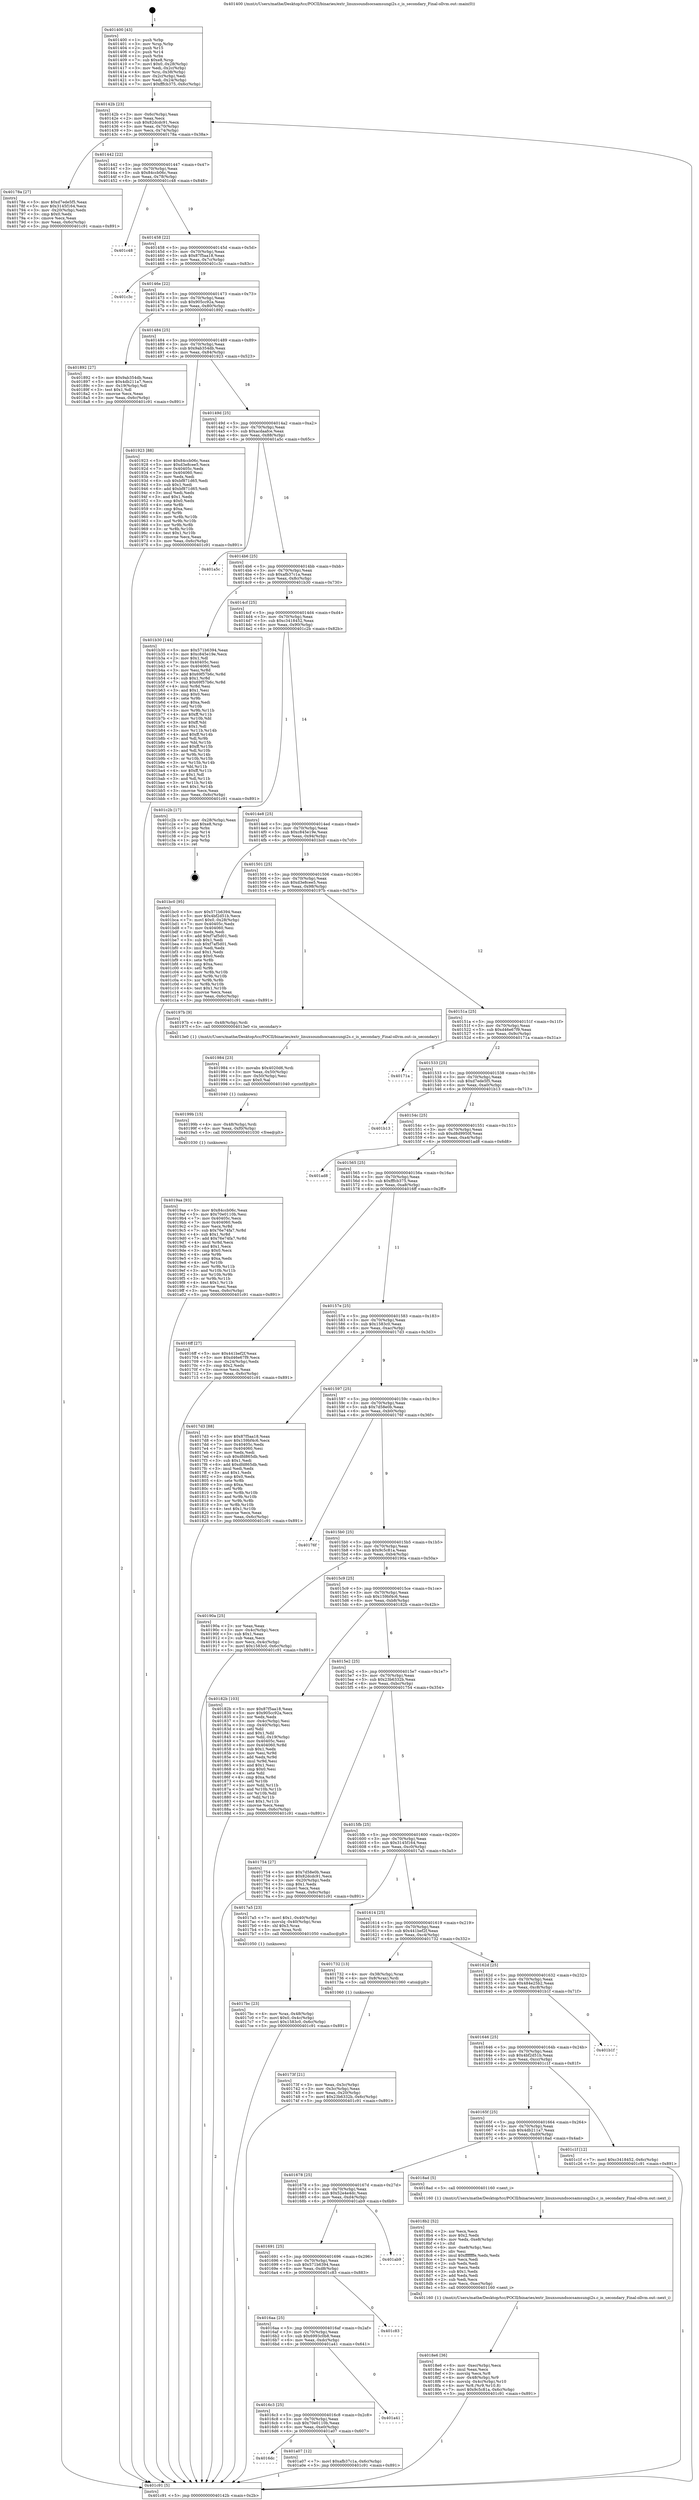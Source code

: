 digraph "0x401400" {
  label = "0x401400 (/mnt/c/Users/mathe/Desktop/tcc/POCII/binaries/extr_linuxsoundsocsamsungi2s.c_is_secondary_Final-ollvm.out::main(0))"
  labelloc = "t"
  node[shape=record]

  Entry [label="",width=0.3,height=0.3,shape=circle,fillcolor=black,style=filled]
  "0x40142b" [label="{
     0x40142b [23]\l
     | [instrs]\l
     &nbsp;&nbsp;0x40142b \<+3\>: mov -0x6c(%rbp),%eax\l
     &nbsp;&nbsp;0x40142e \<+2\>: mov %eax,%ecx\l
     &nbsp;&nbsp;0x401430 \<+6\>: sub $0x82dcdc91,%ecx\l
     &nbsp;&nbsp;0x401436 \<+3\>: mov %eax,-0x70(%rbp)\l
     &nbsp;&nbsp;0x401439 \<+3\>: mov %ecx,-0x74(%rbp)\l
     &nbsp;&nbsp;0x40143c \<+6\>: je 000000000040178a \<main+0x38a\>\l
  }"]
  "0x40178a" [label="{
     0x40178a [27]\l
     | [instrs]\l
     &nbsp;&nbsp;0x40178a \<+5\>: mov $0xd7ede5f5,%eax\l
     &nbsp;&nbsp;0x40178f \<+5\>: mov $0x3145f164,%ecx\l
     &nbsp;&nbsp;0x401794 \<+3\>: mov -0x20(%rbp),%edx\l
     &nbsp;&nbsp;0x401797 \<+3\>: cmp $0x0,%edx\l
     &nbsp;&nbsp;0x40179a \<+3\>: cmove %ecx,%eax\l
     &nbsp;&nbsp;0x40179d \<+3\>: mov %eax,-0x6c(%rbp)\l
     &nbsp;&nbsp;0x4017a0 \<+5\>: jmp 0000000000401c91 \<main+0x891\>\l
  }"]
  "0x401442" [label="{
     0x401442 [22]\l
     | [instrs]\l
     &nbsp;&nbsp;0x401442 \<+5\>: jmp 0000000000401447 \<main+0x47\>\l
     &nbsp;&nbsp;0x401447 \<+3\>: mov -0x70(%rbp),%eax\l
     &nbsp;&nbsp;0x40144a \<+5\>: sub $0x84ccb06c,%eax\l
     &nbsp;&nbsp;0x40144f \<+3\>: mov %eax,-0x78(%rbp)\l
     &nbsp;&nbsp;0x401452 \<+6\>: je 0000000000401c48 \<main+0x848\>\l
  }"]
  Exit [label="",width=0.3,height=0.3,shape=circle,fillcolor=black,style=filled,peripheries=2]
  "0x401c48" [label="{
     0x401c48\l
  }", style=dashed]
  "0x401458" [label="{
     0x401458 [22]\l
     | [instrs]\l
     &nbsp;&nbsp;0x401458 \<+5\>: jmp 000000000040145d \<main+0x5d\>\l
     &nbsp;&nbsp;0x40145d \<+3\>: mov -0x70(%rbp),%eax\l
     &nbsp;&nbsp;0x401460 \<+5\>: sub $0x87f5aa18,%eax\l
     &nbsp;&nbsp;0x401465 \<+3\>: mov %eax,-0x7c(%rbp)\l
     &nbsp;&nbsp;0x401468 \<+6\>: je 0000000000401c3c \<main+0x83c\>\l
  }"]
  "0x4016dc" [label="{
     0x4016dc\l
  }", style=dashed]
  "0x401c3c" [label="{
     0x401c3c\l
  }", style=dashed]
  "0x40146e" [label="{
     0x40146e [22]\l
     | [instrs]\l
     &nbsp;&nbsp;0x40146e \<+5\>: jmp 0000000000401473 \<main+0x73\>\l
     &nbsp;&nbsp;0x401473 \<+3\>: mov -0x70(%rbp),%eax\l
     &nbsp;&nbsp;0x401476 \<+5\>: sub $0x905cc92a,%eax\l
     &nbsp;&nbsp;0x40147b \<+3\>: mov %eax,-0x80(%rbp)\l
     &nbsp;&nbsp;0x40147e \<+6\>: je 0000000000401892 \<main+0x492\>\l
  }"]
  "0x401a07" [label="{
     0x401a07 [12]\l
     | [instrs]\l
     &nbsp;&nbsp;0x401a07 \<+7\>: movl $0xafb37c1a,-0x6c(%rbp)\l
     &nbsp;&nbsp;0x401a0e \<+5\>: jmp 0000000000401c91 \<main+0x891\>\l
  }"]
  "0x401892" [label="{
     0x401892 [27]\l
     | [instrs]\l
     &nbsp;&nbsp;0x401892 \<+5\>: mov $0x9ab354db,%eax\l
     &nbsp;&nbsp;0x401897 \<+5\>: mov $0x4db211a7,%ecx\l
     &nbsp;&nbsp;0x40189c \<+3\>: mov -0x19(%rbp),%dl\l
     &nbsp;&nbsp;0x40189f \<+3\>: test $0x1,%dl\l
     &nbsp;&nbsp;0x4018a2 \<+3\>: cmovne %ecx,%eax\l
     &nbsp;&nbsp;0x4018a5 \<+3\>: mov %eax,-0x6c(%rbp)\l
     &nbsp;&nbsp;0x4018a8 \<+5\>: jmp 0000000000401c91 \<main+0x891\>\l
  }"]
  "0x401484" [label="{
     0x401484 [25]\l
     | [instrs]\l
     &nbsp;&nbsp;0x401484 \<+5\>: jmp 0000000000401489 \<main+0x89\>\l
     &nbsp;&nbsp;0x401489 \<+3\>: mov -0x70(%rbp),%eax\l
     &nbsp;&nbsp;0x40148c \<+5\>: sub $0x9ab354db,%eax\l
     &nbsp;&nbsp;0x401491 \<+6\>: mov %eax,-0x84(%rbp)\l
     &nbsp;&nbsp;0x401497 \<+6\>: je 0000000000401923 \<main+0x523\>\l
  }"]
  "0x4016c3" [label="{
     0x4016c3 [25]\l
     | [instrs]\l
     &nbsp;&nbsp;0x4016c3 \<+5\>: jmp 00000000004016c8 \<main+0x2c8\>\l
     &nbsp;&nbsp;0x4016c8 \<+3\>: mov -0x70(%rbp),%eax\l
     &nbsp;&nbsp;0x4016cb \<+5\>: sub $0x70e0110b,%eax\l
     &nbsp;&nbsp;0x4016d0 \<+6\>: mov %eax,-0xe0(%rbp)\l
     &nbsp;&nbsp;0x4016d6 \<+6\>: je 0000000000401a07 \<main+0x607\>\l
  }"]
  "0x401923" [label="{
     0x401923 [88]\l
     | [instrs]\l
     &nbsp;&nbsp;0x401923 \<+5\>: mov $0x84ccb06c,%eax\l
     &nbsp;&nbsp;0x401928 \<+5\>: mov $0xd3e8cee5,%ecx\l
     &nbsp;&nbsp;0x40192d \<+7\>: mov 0x40405c,%edx\l
     &nbsp;&nbsp;0x401934 \<+7\>: mov 0x404060,%esi\l
     &nbsp;&nbsp;0x40193b \<+2\>: mov %edx,%edi\l
     &nbsp;&nbsp;0x40193d \<+6\>: sub $0xbf871d65,%edi\l
     &nbsp;&nbsp;0x401943 \<+3\>: sub $0x1,%edi\l
     &nbsp;&nbsp;0x401946 \<+6\>: add $0xbf871d65,%edi\l
     &nbsp;&nbsp;0x40194c \<+3\>: imul %edi,%edx\l
     &nbsp;&nbsp;0x40194f \<+3\>: and $0x1,%edx\l
     &nbsp;&nbsp;0x401952 \<+3\>: cmp $0x0,%edx\l
     &nbsp;&nbsp;0x401955 \<+4\>: sete %r8b\l
     &nbsp;&nbsp;0x401959 \<+3\>: cmp $0xa,%esi\l
     &nbsp;&nbsp;0x40195c \<+4\>: setl %r9b\l
     &nbsp;&nbsp;0x401960 \<+3\>: mov %r8b,%r10b\l
     &nbsp;&nbsp;0x401963 \<+3\>: and %r9b,%r10b\l
     &nbsp;&nbsp;0x401966 \<+3\>: xor %r9b,%r8b\l
     &nbsp;&nbsp;0x401969 \<+3\>: or %r8b,%r10b\l
     &nbsp;&nbsp;0x40196c \<+4\>: test $0x1,%r10b\l
     &nbsp;&nbsp;0x401970 \<+3\>: cmovne %ecx,%eax\l
     &nbsp;&nbsp;0x401973 \<+3\>: mov %eax,-0x6c(%rbp)\l
     &nbsp;&nbsp;0x401976 \<+5\>: jmp 0000000000401c91 \<main+0x891\>\l
  }"]
  "0x40149d" [label="{
     0x40149d [25]\l
     | [instrs]\l
     &nbsp;&nbsp;0x40149d \<+5\>: jmp 00000000004014a2 \<main+0xa2\>\l
     &nbsp;&nbsp;0x4014a2 \<+3\>: mov -0x70(%rbp),%eax\l
     &nbsp;&nbsp;0x4014a5 \<+5\>: sub $0xacdaafce,%eax\l
     &nbsp;&nbsp;0x4014aa \<+6\>: mov %eax,-0x88(%rbp)\l
     &nbsp;&nbsp;0x4014b0 \<+6\>: je 0000000000401a5c \<main+0x65c\>\l
  }"]
  "0x401a41" [label="{
     0x401a41\l
  }", style=dashed]
  "0x401a5c" [label="{
     0x401a5c\l
  }", style=dashed]
  "0x4014b6" [label="{
     0x4014b6 [25]\l
     | [instrs]\l
     &nbsp;&nbsp;0x4014b6 \<+5\>: jmp 00000000004014bb \<main+0xbb\>\l
     &nbsp;&nbsp;0x4014bb \<+3\>: mov -0x70(%rbp),%eax\l
     &nbsp;&nbsp;0x4014be \<+5\>: sub $0xafb37c1a,%eax\l
     &nbsp;&nbsp;0x4014c3 \<+6\>: mov %eax,-0x8c(%rbp)\l
     &nbsp;&nbsp;0x4014c9 \<+6\>: je 0000000000401b30 \<main+0x730\>\l
  }"]
  "0x4016aa" [label="{
     0x4016aa [25]\l
     | [instrs]\l
     &nbsp;&nbsp;0x4016aa \<+5\>: jmp 00000000004016af \<main+0x2af\>\l
     &nbsp;&nbsp;0x4016af \<+3\>: mov -0x70(%rbp),%eax\l
     &nbsp;&nbsp;0x4016b2 \<+5\>: sub $0x6993c0b8,%eax\l
     &nbsp;&nbsp;0x4016b7 \<+6\>: mov %eax,-0xdc(%rbp)\l
     &nbsp;&nbsp;0x4016bd \<+6\>: je 0000000000401a41 \<main+0x641\>\l
  }"]
  "0x401b30" [label="{
     0x401b30 [144]\l
     | [instrs]\l
     &nbsp;&nbsp;0x401b30 \<+5\>: mov $0x571b6394,%eax\l
     &nbsp;&nbsp;0x401b35 \<+5\>: mov $0xc845e19e,%ecx\l
     &nbsp;&nbsp;0x401b3a \<+2\>: mov $0x1,%dl\l
     &nbsp;&nbsp;0x401b3c \<+7\>: mov 0x40405c,%esi\l
     &nbsp;&nbsp;0x401b43 \<+7\>: mov 0x404060,%edi\l
     &nbsp;&nbsp;0x401b4a \<+3\>: mov %esi,%r8d\l
     &nbsp;&nbsp;0x401b4d \<+7\>: add $0x69f57b6c,%r8d\l
     &nbsp;&nbsp;0x401b54 \<+4\>: sub $0x1,%r8d\l
     &nbsp;&nbsp;0x401b58 \<+7\>: sub $0x69f57b6c,%r8d\l
     &nbsp;&nbsp;0x401b5f \<+4\>: imul %r8d,%esi\l
     &nbsp;&nbsp;0x401b63 \<+3\>: and $0x1,%esi\l
     &nbsp;&nbsp;0x401b66 \<+3\>: cmp $0x0,%esi\l
     &nbsp;&nbsp;0x401b69 \<+4\>: sete %r9b\l
     &nbsp;&nbsp;0x401b6d \<+3\>: cmp $0xa,%edi\l
     &nbsp;&nbsp;0x401b70 \<+4\>: setl %r10b\l
     &nbsp;&nbsp;0x401b74 \<+3\>: mov %r9b,%r11b\l
     &nbsp;&nbsp;0x401b77 \<+4\>: xor $0xff,%r11b\l
     &nbsp;&nbsp;0x401b7b \<+3\>: mov %r10b,%bl\l
     &nbsp;&nbsp;0x401b7e \<+3\>: xor $0xff,%bl\l
     &nbsp;&nbsp;0x401b81 \<+3\>: xor $0x1,%dl\l
     &nbsp;&nbsp;0x401b84 \<+3\>: mov %r11b,%r14b\l
     &nbsp;&nbsp;0x401b87 \<+4\>: and $0xff,%r14b\l
     &nbsp;&nbsp;0x401b8b \<+3\>: and %dl,%r9b\l
     &nbsp;&nbsp;0x401b8e \<+3\>: mov %bl,%r15b\l
     &nbsp;&nbsp;0x401b91 \<+4\>: and $0xff,%r15b\l
     &nbsp;&nbsp;0x401b95 \<+3\>: and %dl,%r10b\l
     &nbsp;&nbsp;0x401b98 \<+3\>: or %r9b,%r14b\l
     &nbsp;&nbsp;0x401b9b \<+3\>: or %r10b,%r15b\l
     &nbsp;&nbsp;0x401b9e \<+3\>: xor %r15b,%r14b\l
     &nbsp;&nbsp;0x401ba1 \<+3\>: or %bl,%r11b\l
     &nbsp;&nbsp;0x401ba4 \<+4\>: xor $0xff,%r11b\l
     &nbsp;&nbsp;0x401ba8 \<+3\>: or $0x1,%dl\l
     &nbsp;&nbsp;0x401bab \<+3\>: and %dl,%r11b\l
     &nbsp;&nbsp;0x401bae \<+3\>: or %r11b,%r14b\l
     &nbsp;&nbsp;0x401bb1 \<+4\>: test $0x1,%r14b\l
     &nbsp;&nbsp;0x401bb5 \<+3\>: cmovne %ecx,%eax\l
     &nbsp;&nbsp;0x401bb8 \<+3\>: mov %eax,-0x6c(%rbp)\l
     &nbsp;&nbsp;0x401bbb \<+5\>: jmp 0000000000401c91 \<main+0x891\>\l
  }"]
  "0x4014cf" [label="{
     0x4014cf [25]\l
     | [instrs]\l
     &nbsp;&nbsp;0x4014cf \<+5\>: jmp 00000000004014d4 \<main+0xd4\>\l
     &nbsp;&nbsp;0x4014d4 \<+3\>: mov -0x70(%rbp),%eax\l
     &nbsp;&nbsp;0x4014d7 \<+5\>: sub $0xc3418452,%eax\l
     &nbsp;&nbsp;0x4014dc \<+6\>: mov %eax,-0x90(%rbp)\l
     &nbsp;&nbsp;0x4014e2 \<+6\>: je 0000000000401c2b \<main+0x82b\>\l
  }"]
  "0x401c83" [label="{
     0x401c83\l
  }", style=dashed]
  "0x401c2b" [label="{
     0x401c2b [17]\l
     | [instrs]\l
     &nbsp;&nbsp;0x401c2b \<+3\>: mov -0x28(%rbp),%eax\l
     &nbsp;&nbsp;0x401c2e \<+7\>: add $0xe8,%rsp\l
     &nbsp;&nbsp;0x401c35 \<+1\>: pop %rbx\l
     &nbsp;&nbsp;0x401c36 \<+2\>: pop %r14\l
     &nbsp;&nbsp;0x401c38 \<+2\>: pop %r15\l
     &nbsp;&nbsp;0x401c3a \<+1\>: pop %rbp\l
     &nbsp;&nbsp;0x401c3b \<+1\>: ret\l
  }"]
  "0x4014e8" [label="{
     0x4014e8 [25]\l
     | [instrs]\l
     &nbsp;&nbsp;0x4014e8 \<+5\>: jmp 00000000004014ed \<main+0xed\>\l
     &nbsp;&nbsp;0x4014ed \<+3\>: mov -0x70(%rbp),%eax\l
     &nbsp;&nbsp;0x4014f0 \<+5\>: sub $0xc845e19e,%eax\l
     &nbsp;&nbsp;0x4014f5 \<+6\>: mov %eax,-0x94(%rbp)\l
     &nbsp;&nbsp;0x4014fb \<+6\>: je 0000000000401bc0 \<main+0x7c0\>\l
  }"]
  "0x401691" [label="{
     0x401691 [25]\l
     | [instrs]\l
     &nbsp;&nbsp;0x401691 \<+5\>: jmp 0000000000401696 \<main+0x296\>\l
     &nbsp;&nbsp;0x401696 \<+3\>: mov -0x70(%rbp),%eax\l
     &nbsp;&nbsp;0x401699 \<+5\>: sub $0x571b6394,%eax\l
     &nbsp;&nbsp;0x40169e \<+6\>: mov %eax,-0xd8(%rbp)\l
     &nbsp;&nbsp;0x4016a4 \<+6\>: je 0000000000401c83 \<main+0x883\>\l
  }"]
  "0x401bc0" [label="{
     0x401bc0 [95]\l
     | [instrs]\l
     &nbsp;&nbsp;0x401bc0 \<+5\>: mov $0x571b6394,%eax\l
     &nbsp;&nbsp;0x401bc5 \<+5\>: mov $0x4bf2d51b,%ecx\l
     &nbsp;&nbsp;0x401bca \<+7\>: movl $0x0,-0x28(%rbp)\l
     &nbsp;&nbsp;0x401bd1 \<+7\>: mov 0x40405c,%edx\l
     &nbsp;&nbsp;0x401bd8 \<+7\>: mov 0x404060,%esi\l
     &nbsp;&nbsp;0x401bdf \<+2\>: mov %edx,%edi\l
     &nbsp;&nbsp;0x401be1 \<+6\>: add $0xf7af5d01,%edi\l
     &nbsp;&nbsp;0x401be7 \<+3\>: sub $0x1,%edi\l
     &nbsp;&nbsp;0x401bea \<+6\>: sub $0xf7af5d01,%edi\l
     &nbsp;&nbsp;0x401bf0 \<+3\>: imul %edi,%edx\l
     &nbsp;&nbsp;0x401bf3 \<+3\>: and $0x1,%edx\l
     &nbsp;&nbsp;0x401bf6 \<+3\>: cmp $0x0,%edx\l
     &nbsp;&nbsp;0x401bf9 \<+4\>: sete %r8b\l
     &nbsp;&nbsp;0x401bfd \<+3\>: cmp $0xa,%esi\l
     &nbsp;&nbsp;0x401c00 \<+4\>: setl %r9b\l
     &nbsp;&nbsp;0x401c04 \<+3\>: mov %r8b,%r10b\l
     &nbsp;&nbsp;0x401c07 \<+3\>: and %r9b,%r10b\l
     &nbsp;&nbsp;0x401c0a \<+3\>: xor %r9b,%r8b\l
     &nbsp;&nbsp;0x401c0d \<+3\>: or %r8b,%r10b\l
     &nbsp;&nbsp;0x401c10 \<+4\>: test $0x1,%r10b\l
     &nbsp;&nbsp;0x401c14 \<+3\>: cmovne %ecx,%eax\l
     &nbsp;&nbsp;0x401c17 \<+3\>: mov %eax,-0x6c(%rbp)\l
     &nbsp;&nbsp;0x401c1a \<+5\>: jmp 0000000000401c91 \<main+0x891\>\l
  }"]
  "0x401501" [label="{
     0x401501 [25]\l
     | [instrs]\l
     &nbsp;&nbsp;0x401501 \<+5\>: jmp 0000000000401506 \<main+0x106\>\l
     &nbsp;&nbsp;0x401506 \<+3\>: mov -0x70(%rbp),%eax\l
     &nbsp;&nbsp;0x401509 \<+5\>: sub $0xd3e8cee5,%eax\l
     &nbsp;&nbsp;0x40150e \<+6\>: mov %eax,-0x98(%rbp)\l
     &nbsp;&nbsp;0x401514 \<+6\>: je 000000000040197b \<main+0x57b\>\l
  }"]
  "0x401ab9" [label="{
     0x401ab9\l
  }", style=dashed]
  "0x40197b" [label="{
     0x40197b [9]\l
     | [instrs]\l
     &nbsp;&nbsp;0x40197b \<+4\>: mov -0x48(%rbp),%rdi\l
     &nbsp;&nbsp;0x40197f \<+5\>: call 00000000004013e0 \<is_secondary\>\l
     | [calls]\l
     &nbsp;&nbsp;0x4013e0 \{1\} (/mnt/c/Users/mathe/Desktop/tcc/POCII/binaries/extr_linuxsoundsocsamsungi2s.c_is_secondary_Final-ollvm.out::is_secondary)\l
  }"]
  "0x40151a" [label="{
     0x40151a [25]\l
     | [instrs]\l
     &nbsp;&nbsp;0x40151a \<+5\>: jmp 000000000040151f \<main+0x11f\>\l
     &nbsp;&nbsp;0x40151f \<+3\>: mov -0x70(%rbp),%eax\l
     &nbsp;&nbsp;0x401522 \<+5\>: sub $0xd46e67f9,%eax\l
     &nbsp;&nbsp;0x401527 \<+6\>: mov %eax,-0x9c(%rbp)\l
     &nbsp;&nbsp;0x40152d \<+6\>: je 000000000040171a \<main+0x31a\>\l
  }"]
  "0x4019aa" [label="{
     0x4019aa [93]\l
     | [instrs]\l
     &nbsp;&nbsp;0x4019aa \<+5\>: mov $0x84ccb06c,%eax\l
     &nbsp;&nbsp;0x4019af \<+5\>: mov $0x70e0110b,%esi\l
     &nbsp;&nbsp;0x4019b4 \<+7\>: mov 0x40405c,%ecx\l
     &nbsp;&nbsp;0x4019bb \<+7\>: mov 0x404060,%edx\l
     &nbsp;&nbsp;0x4019c2 \<+3\>: mov %ecx,%r8d\l
     &nbsp;&nbsp;0x4019c5 \<+7\>: sub $0x76e74fa7,%r8d\l
     &nbsp;&nbsp;0x4019cc \<+4\>: sub $0x1,%r8d\l
     &nbsp;&nbsp;0x4019d0 \<+7\>: add $0x76e74fa7,%r8d\l
     &nbsp;&nbsp;0x4019d7 \<+4\>: imul %r8d,%ecx\l
     &nbsp;&nbsp;0x4019db \<+3\>: and $0x1,%ecx\l
     &nbsp;&nbsp;0x4019de \<+3\>: cmp $0x0,%ecx\l
     &nbsp;&nbsp;0x4019e1 \<+4\>: sete %r9b\l
     &nbsp;&nbsp;0x4019e5 \<+3\>: cmp $0xa,%edx\l
     &nbsp;&nbsp;0x4019e8 \<+4\>: setl %r10b\l
     &nbsp;&nbsp;0x4019ec \<+3\>: mov %r9b,%r11b\l
     &nbsp;&nbsp;0x4019ef \<+3\>: and %r10b,%r11b\l
     &nbsp;&nbsp;0x4019f2 \<+3\>: xor %r10b,%r9b\l
     &nbsp;&nbsp;0x4019f5 \<+3\>: or %r9b,%r11b\l
     &nbsp;&nbsp;0x4019f8 \<+4\>: test $0x1,%r11b\l
     &nbsp;&nbsp;0x4019fc \<+3\>: cmovne %esi,%eax\l
     &nbsp;&nbsp;0x4019ff \<+3\>: mov %eax,-0x6c(%rbp)\l
     &nbsp;&nbsp;0x401a02 \<+5\>: jmp 0000000000401c91 \<main+0x891\>\l
  }"]
  "0x40171a" [label="{
     0x40171a\l
  }", style=dashed]
  "0x401533" [label="{
     0x401533 [25]\l
     | [instrs]\l
     &nbsp;&nbsp;0x401533 \<+5\>: jmp 0000000000401538 \<main+0x138\>\l
     &nbsp;&nbsp;0x401538 \<+3\>: mov -0x70(%rbp),%eax\l
     &nbsp;&nbsp;0x40153b \<+5\>: sub $0xd7ede5f5,%eax\l
     &nbsp;&nbsp;0x401540 \<+6\>: mov %eax,-0xa0(%rbp)\l
     &nbsp;&nbsp;0x401546 \<+6\>: je 0000000000401b13 \<main+0x713\>\l
  }"]
  "0x40199b" [label="{
     0x40199b [15]\l
     | [instrs]\l
     &nbsp;&nbsp;0x40199b \<+4\>: mov -0x48(%rbp),%rdi\l
     &nbsp;&nbsp;0x40199f \<+6\>: mov %eax,-0xf0(%rbp)\l
     &nbsp;&nbsp;0x4019a5 \<+5\>: call 0000000000401030 \<free@plt\>\l
     | [calls]\l
     &nbsp;&nbsp;0x401030 \{1\} (unknown)\l
  }"]
  "0x401b13" [label="{
     0x401b13\l
  }", style=dashed]
  "0x40154c" [label="{
     0x40154c [25]\l
     | [instrs]\l
     &nbsp;&nbsp;0x40154c \<+5\>: jmp 0000000000401551 \<main+0x151\>\l
     &nbsp;&nbsp;0x401551 \<+3\>: mov -0x70(%rbp),%eax\l
     &nbsp;&nbsp;0x401554 \<+5\>: sub $0xd8d9950f,%eax\l
     &nbsp;&nbsp;0x401559 \<+6\>: mov %eax,-0xa4(%rbp)\l
     &nbsp;&nbsp;0x40155f \<+6\>: je 0000000000401ad8 \<main+0x6d8\>\l
  }"]
  "0x401984" [label="{
     0x401984 [23]\l
     | [instrs]\l
     &nbsp;&nbsp;0x401984 \<+10\>: movabs $0x4020d6,%rdi\l
     &nbsp;&nbsp;0x40198e \<+3\>: mov %eax,-0x50(%rbp)\l
     &nbsp;&nbsp;0x401991 \<+3\>: mov -0x50(%rbp),%esi\l
     &nbsp;&nbsp;0x401994 \<+2\>: mov $0x0,%al\l
     &nbsp;&nbsp;0x401996 \<+5\>: call 0000000000401040 \<printf@plt\>\l
     | [calls]\l
     &nbsp;&nbsp;0x401040 \{1\} (unknown)\l
  }"]
  "0x401ad8" [label="{
     0x401ad8\l
  }", style=dashed]
  "0x401565" [label="{
     0x401565 [25]\l
     | [instrs]\l
     &nbsp;&nbsp;0x401565 \<+5\>: jmp 000000000040156a \<main+0x16a\>\l
     &nbsp;&nbsp;0x40156a \<+3\>: mov -0x70(%rbp),%eax\l
     &nbsp;&nbsp;0x40156d \<+5\>: sub $0xfffcb375,%eax\l
     &nbsp;&nbsp;0x401572 \<+6\>: mov %eax,-0xa8(%rbp)\l
     &nbsp;&nbsp;0x401578 \<+6\>: je 00000000004016ff \<main+0x2ff\>\l
  }"]
  "0x4018e6" [label="{
     0x4018e6 [36]\l
     | [instrs]\l
     &nbsp;&nbsp;0x4018e6 \<+6\>: mov -0xec(%rbp),%ecx\l
     &nbsp;&nbsp;0x4018ec \<+3\>: imul %eax,%ecx\l
     &nbsp;&nbsp;0x4018ef \<+3\>: movslq %ecx,%r8\l
     &nbsp;&nbsp;0x4018f2 \<+4\>: mov -0x48(%rbp),%r9\l
     &nbsp;&nbsp;0x4018f6 \<+4\>: movslq -0x4c(%rbp),%r10\l
     &nbsp;&nbsp;0x4018fa \<+4\>: mov %r8,(%r9,%r10,8)\l
     &nbsp;&nbsp;0x4018fe \<+7\>: movl $0x9c5c81a,-0x6c(%rbp)\l
     &nbsp;&nbsp;0x401905 \<+5\>: jmp 0000000000401c91 \<main+0x891\>\l
  }"]
  "0x4016ff" [label="{
     0x4016ff [27]\l
     | [instrs]\l
     &nbsp;&nbsp;0x4016ff \<+5\>: mov $0x441bef2f,%eax\l
     &nbsp;&nbsp;0x401704 \<+5\>: mov $0xd46e67f9,%ecx\l
     &nbsp;&nbsp;0x401709 \<+3\>: mov -0x24(%rbp),%edx\l
     &nbsp;&nbsp;0x40170c \<+3\>: cmp $0x2,%edx\l
     &nbsp;&nbsp;0x40170f \<+3\>: cmovne %ecx,%eax\l
     &nbsp;&nbsp;0x401712 \<+3\>: mov %eax,-0x6c(%rbp)\l
     &nbsp;&nbsp;0x401715 \<+5\>: jmp 0000000000401c91 \<main+0x891\>\l
  }"]
  "0x40157e" [label="{
     0x40157e [25]\l
     | [instrs]\l
     &nbsp;&nbsp;0x40157e \<+5\>: jmp 0000000000401583 \<main+0x183\>\l
     &nbsp;&nbsp;0x401583 \<+3\>: mov -0x70(%rbp),%eax\l
     &nbsp;&nbsp;0x401586 \<+5\>: sub $0x1583c0,%eax\l
     &nbsp;&nbsp;0x40158b \<+6\>: mov %eax,-0xac(%rbp)\l
     &nbsp;&nbsp;0x401591 \<+6\>: je 00000000004017d3 \<main+0x3d3\>\l
  }"]
  "0x401c91" [label="{
     0x401c91 [5]\l
     | [instrs]\l
     &nbsp;&nbsp;0x401c91 \<+5\>: jmp 000000000040142b \<main+0x2b\>\l
  }"]
  "0x401400" [label="{
     0x401400 [43]\l
     | [instrs]\l
     &nbsp;&nbsp;0x401400 \<+1\>: push %rbp\l
     &nbsp;&nbsp;0x401401 \<+3\>: mov %rsp,%rbp\l
     &nbsp;&nbsp;0x401404 \<+2\>: push %r15\l
     &nbsp;&nbsp;0x401406 \<+2\>: push %r14\l
     &nbsp;&nbsp;0x401408 \<+1\>: push %rbx\l
     &nbsp;&nbsp;0x401409 \<+7\>: sub $0xe8,%rsp\l
     &nbsp;&nbsp;0x401410 \<+7\>: movl $0x0,-0x28(%rbp)\l
     &nbsp;&nbsp;0x401417 \<+3\>: mov %edi,-0x2c(%rbp)\l
     &nbsp;&nbsp;0x40141a \<+4\>: mov %rsi,-0x38(%rbp)\l
     &nbsp;&nbsp;0x40141e \<+3\>: mov -0x2c(%rbp),%edi\l
     &nbsp;&nbsp;0x401421 \<+3\>: mov %edi,-0x24(%rbp)\l
     &nbsp;&nbsp;0x401424 \<+7\>: movl $0xfffcb375,-0x6c(%rbp)\l
  }"]
  "0x4018b2" [label="{
     0x4018b2 [52]\l
     | [instrs]\l
     &nbsp;&nbsp;0x4018b2 \<+2\>: xor %ecx,%ecx\l
     &nbsp;&nbsp;0x4018b4 \<+5\>: mov $0x2,%edx\l
     &nbsp;&nbsp;0x4018b9 \<+6\>: mov %edx,-0xe8(%rbp)\l
     &nbsp;&nbsp;0x4018bf \<+1\>: cltd\l
     &nbsp;&nbsp;0x4018c0 \<+6\>: mov -0xe8(%rbp),%esi\l
     &nbsp;&nbsp;0x4018c6 \<+2\>: idiv %esi\l
     &nbsp;&nbsp;0x4018c8 \<+6\>: imul $0xfffffffe,%edx,%edx\l
     &nbsp;&nbsp;0x4018ce \<+2\>: mov %ecx,%edi\l
     &nbsp;&nbsp;0x4018d0 \<+2\>: sub %edx,%edi\l
     &nbsp;&nbsp;0x4018d2 \<+2\>: mov %ecx,%edx\l
     &nbsp;&nbsp;0x4018d4 \<+3\>: sub $0x1,%edx\l
     &nbsp;&nbsp;0x4018d7 \<+2\>: add %edx,%edi\l
     &nbsp;&nbsp;0x4018d9 \<+2\>: sub %edi,%ecx\l
     &nbsp;&nbsp;0x4018db \<+6\>: mov %ecx,-0xec(%rbp)\l
     &nbsp;&nbsp;0x4018e1 \<+5\>: call 0000000000401160 \<next_i\>\l
     | [calls]\l
     &nbsp;&nbsp;0x401160 \{1\} (/mnt/c/Users/mathe/Desktop/tcc/POCII/binaries/extr_linuxsoundsocsamsungi2s.c_is_secondary_Final-ollvm.out::next_i)\l
  }"]
  "0x4017d3" [label="{
     0x4017d3 [88]\l
     | [instrs]\l
     &nbsp;&nbsp;0x4017d3 \<+5\>: mov $0x87f5aa18,%eax\l
     &nbsp;&nbsp;0x4017d8 \<+5\>: mov $0x159bf4c6,%ecx\l
     &nbsp;&nbsp;0x4017dd \<+7\>: mov 0x40405c,%edx\l
     &nbsp;&nbsp;0x4017e4 \<+7\>: mov 0x404060,%esi\l
     &nbsp;&nbsp;0x4017eb \<+2\>: mov %edx,%edi\l
     &nbsp;&nbsp;0x4017ed \<+6\>: sub $0xdfd865db,%edi\l
     &nbsp;&nbsp;0x4017f3 \<+3\>: sub $0x1,%edi\l
     &nbsp;&nbsp;0x4017f6 \<+6\>: add $0xdfd865db,%edi\l
     &nbsp;&nbsp;0x4017fc \<+3\>: imul %edi,%edx\l
     &nbsp;&nbsp;0x4017ff \<+3\>: and $0x1,%edx\l
     &nbsp;&nbsp;0x401802 \<+3\>: cmp $0x0,%edx\l
     &nbsp;&nbsp;0x401805 \<+4\>: sete %r8b\l
     &nbsp;&nbsp;0x401809 \<+3\>: cmp $0xa,%esi\l
     &nbsp;&nbsp;0x40180c \<+4\>: setl %r9b\l
     &nbsp;&nbsp;0x401810 \<+3\>: mov %r8b,%r10b\l
     &nbsp;&nbsp;0x401813 \<+3\>: and %r9b,%r10b\l
     &nbsp;&nbsp;0x401816 \<+3\>: xor %r9b,%r8b\l
     &nbsp;&nbsp;0x401819 \<+3\>: or %r8b,%r10b\l
     &nbsp;&nbsp;0x40181c \<+4\>: test $0x1,%r10b\l
     &nbsp;&nbsp;0x401820 \<+3\>: cmovne %ecx,%eax\l
     &nbsp;&nbsp;0x401823 \<+3\>: mov %eax,-0x6c(%rbp)\l
     &nbsp;&nbsp;0x401826 \<+5\>: jmp 0000000000401c91 \<main+0x891\>\l
  }"]
  "0x401597" [label="{
     0x401597 [25]\l
     | [instrs]\l
     &nbsp;&nbsp;0x401597 \<+5\>: jmp 000000000040159c \<main+0x19c\>\l
     &nbsp;&nbsp;0x40159c \<+3\>: mov -0x70(%rbp),%eax\l
     &nbsp;&nbsp;0x40159f \<+5\>: sub $0x7d58e0b,%eax\l
     &nbsp;&nbsp;0x4015a4 \<+6\>: mov %eax,-0xb0(%rbp)\l
     &nbsp;&nbsp;0x4015aa \<+6\>: je 000000000040176f \<main+0x36f\>\l
  }"]
  "0x401678" [label="{
     0x401678 [25]\l
     | [instrs]\l
     &nbsp;&nbsp;0x401678 \<+5\>: jmp 000000000040167d \<main+0x27d\>\l
     &nbsp;&nbsp;0x40167d \<+3\>: mov -0x70(%rbp),%eax\l
     &nbsp;&nbsp;0x401680 \<+5\>: sub $0x52e4e4dc,%eax\l
     &nbsp;&nbsp;0x401685 \<+6\>: mov %eax,-0xd4(%rbp)\l
     &nbsp;&nbsp;0x40168b \<+6\>: je 0000000000401ab9 \<main+0x6b9\>\l
  }"]
  "0x40176f" [label="{
     0x40176f\l
  }", style=dashed]
  "0x4015b0" [label="{
     0x4015b0 [25]\l
     | [instrs]\l
     &nbsp;&nbsp;0x4015b0 \<+5\>: jmp 00000000004015b5 \<main+0x1b5\>\l
     &nbsp;&nbsp;0x4015b5 \<+3\>: mov -0x70(%rbp),%eax\l
     &nbsp;&nbsp;0x4015b8 \<+5\>: sub $0x9c5c81a,%eax\l
     &nbsp;&nbsp;0x4015bd \<+6\>: mov %eax,-0xb4(%rbp)\l
     &nbsp;&nbsp;0x4015c3 \<+6\>: je 000000000040190a \<main+0x50a\>\l
  }"]
  "0x4018ad" [label="{
     0x4018ad [5]\l
     | [instrs]\l
     &nbsp;&nbsp;0x4018ad \<+5\>: call 0000000000401160 \<next_i\>\l
     | [calls]\l
     &nbsp;&nbsp;0x401160 \{1\} (/mnt/c/Users/mathe/Desktop/tcc/POCII/binaries/extr_linuxsoundsocsamsungi2s.c_is_secondary_Final-ollvm.out::next_i)\l
  }"]
  "0x40190a" [label="{
     0x40190a [25]\l
     | [instrs]\l
     &nbsp;&nbsp;0x40190a \<+2\>: xor %eax,%eax\l
     &nbsp;&nbsp;0x40190c \<+3\>: mov -0x4c(%rbp),%ecx\l
     &nbsp;&nbsp;0x40190f \<+3\>: sub $0x1,%eax\l
     &nbsp;&nbsp;0x401912 \<+2\>: sub %eax,%ecx\l
     &nbsp;&nbsp;0x401914 \<+3\>: mov %ecx,-0x4c(%rbp)\l
     &nbsp;&nbsp;0x401917 \<+7\>: movl $0x1583c0,-0x6c(%rbp)\l
     &nbsp;&nbsp;0x40191e \<+5\>: jmp 0000000000401c91 \<main+0x891\>\l
  }"]
  "0x4015c9" [label="{
     0x4015c9 [25]\l
     | [instrs]\l
     &nbsp;&nbsp;0x4015c9 \<+5\>: jmp 00000000004015ce \<main+0x1ce\>\l
     &nbsp;&nbsp;0x4015ce \<+3\>: mov -0x70(%rbp),%eax\l
     &nbsp;&nbsp;0x4015d1 \<+5\>: sub $0x159bf4c6,%eax\l
     &nbsp;&nbsp;0x4015d6 \<+6\>: mov %eax,-0xb8(%rbp)\l
     &nbsp;&nbsp;0x4015dc \<+6\>: je 000000000040182b \<main+0x42b\>\l
  }"]
  "0x40165f" [label="{
     0x40165f [25]\l
     | [instrs]\l
     &nbsp;&nbsp;0x40165f \<+5\>: jmp 0000000000401664 \<main+0x264\>\l
     &nbsp;&nbsp;0x401664 \<+3\>: mov -0x70(%rbp),%eax\l
     &nbsp;&nbsp;0x401667 \<+5\>: sub $0x4db211a7,%eax\l
     &nbsp;&nbsp;0x40166c \<+6\>: mov %eax,-0xd0(%rbp)\l
     &nbsp;&nbsp;0x401672 \<+6\>: je 00000000004018ad \<main+0x4ad\>\l
  }"]
  "0x40182b" [label="{
     0x40182b [103]\l
     | [instrs]\l
     &nbsp;&nbsp;0x40182b \<+5\>: mov $0x87f5aa18,%eax\l
     &nbsp;&nbsp;0x401830 \<+5\>: mov $0x905cc92a,%ecx\l
     &nbsp;&nbsp;0x401835 \<+2\>: xor %edx,%edx\l
     &nbsp;&nbsp;0x401837 \<+3\>: mov -0x4c(%rbp),%esi\l
     &nbsp;&nbsp;0x40183a \<+3\>: cmp -0x40(%rbp),%esi\l
     &nbsp;&nbsp;0x40183d \<+4\>: setl %dil\l
     &nbsp;&nbsp;0x401841 \<+4\>: and $0x1,%dil\l
     &nbsp;&nbsp;0x401845 \<+4\>: mov %dil,-0x19(%rbp)\l
     &nbsp;&nbsp;0x401849 \<+7\>: mov 0x40405c,%esi\l
     &nbsp;&nbsp;0x401850 \<+8\>: mov 0x404060,%r8d\l
     &nbsp;&nbsp;0x401858 \<+3\>: sub $0x1,%edx\l
     &nbsp;&nbsp;0x40185b \<+3\>: mov %esi,%r9d\l
     &nbsp;&nbsp;0x40185e \<+3\>: add %edx,%r9d\l
     &nbsp;&nbsp;0x401861 \<+4\>: imul %r9d,%esi\l
     &nbsp;&nbsp;0x401865 \<+3\>: and $0x1,%esi\l
     &nbsp;&nbsp;0x401868 \<+3\>: cmp $0x0,%esi\l
     &nbsp;&nbsp;0x40186b \<+4\>: sete %dil\l
     &nbsp;&nbsp;0x40186f \<+4\>: cmp $0xa,%r8d\l
     &nbsp;&nbsp;0x401873 \<+4\>: setl %r10b\l
     &nbsp;&nbsp;0x401877 \<+3\>: mov %dil,%r11b\l
     &nbsp;&nbsp;0x40187a \<+3\>: and %r10b,%r11b\l
     &nbsp;&nbsp;0x40187d \<+3\>: xor %r10b,%dil\l
     &nbsp;&nbsp;0x401880 \<+3\>: or %dil,%r11b\l
     &nbsp;&nbsp;0x401883 \<+4\>: test $0x1,%r11b\l
     &nbsp;&nbsp;0x401887 \<+3\>: cmovne %ecx,%eax\l
     &nbsp;&nbsp;0x40188a \<+3\>: mov %eax,-0x6c(%rbp)\l
     &nbsp;&nbsp;0x40188d \<+5\>: jmp 0000000000401c91 \<main+0x891\>\l
  }"]
  "0x4015e2" [label="{
     0x4015e2 [25]\l
     | [instrs]\l
     &nbsp;&nbsp;0x4015e2 \<+5\>: jmp 00000000004015e7 \<main+0x1e7\>\l
     &nbsp;&nbsp;0x4015e7 \<+3\>: mov -0x70(%rbp),%eax\l
     &nbsp;&nbsp;0x4015ea \<+5\>: sub $0x23b6332b,%eax\l
     &nbsp;&nbsp;0x4015ef \<+6\>: mov %eax,-0xbc(%rbp)\l
     &nbsp;&nbsp;0x4015f5 \<+6\>: je 0000000000401754 \<main+0x354\>\l
  }"]
  "0x401c1f" [label="{
     0x401c1f [12]\l
     | [instrs]\l
     &nbsp;&nbsp;0x401c1f \<+7\>: movl $0xc3418452,-0x6c(%rbp)\l
     &nbsp;&nbsp;0x401c26 \<+5\>: jmp 0000000000401c91 \<main+0x891\>\l
  }"]
  "0x401754" [label="{
     0x401754 [27]\l
     | [instrs]\l
     &nbsp;&nbsp;0x401754 \<+5\>: mov $0x7d58e0b,%eax\l
     &nbsp;&nbsp;0x401759 \<+5\>: mov $0x82dcdc91,%ecx\l
     &nbsp;&nbsp;0x40175e \<+3\>: mov -0x20(%rbp),%edx\l
     &nbsp;&nbsp;0x401761 \<+3\>: cmp $0x1,%edx\l
     &nbsp;&nbsp;0x401764 \<+3\>: cmovl %ecx,%eax\l
     &nbsp;&nbsp;0x401767 \<+3\>: mov %eax,-0x6c(%rbp)\l
     &nbsp;&nbsp;0x40176a \<+5\>: jmp 0000000000401c91 \<main+0x891\>\l
  }"]
  "0x4015fb" [label="{
     0x4015fb [25]\l
     | [instrs]\l
     &nbsp;&nbsp;0x4015fb \<+5\>: jmp 0000000000401600 \<main+0x200\>\l
     &nbsp;&nbsp;0x401600 \<+3\>: mov -0x70(%rbp),%eax\l
     &nbsp;&nbsp;0x401603 \<+5\>: sub $0x3145f164,%eax\l
     &nbsp;&nbsp;0x401608 \<+6\>: mov %eax,-0xc0(%rbp)\l
     &nbsp;&nbsp;0x40160e \<+6\>: je 00000000004017a5 \<main+0x3a5\>\l
  }"]
  "0x401646" [label="{
     0x401646 [25]\l
     | [instrs]\l
     &nbsp;&nbsp;0x401646 \<+5\>: jmp 000000000040164b \<main+0x24b\>\l
     &nbsp;&nbsp;0x40164b \<+3\>: mov -0x70(%rbp),%eax\l
     &nbsp;&nbsp;0x40164e \<+5\>: sub $0x4bf2d51b,%eax\l
     &nbsp;&nbsp;0x401653 \<+6\>: mov %eax,-0xcc(%rbp)\l
     &nbsp;&nbsp;0x401659 \<+6\>: je 0000000000401c1f \<main+0x81f\>\l
  }"]
  "0x4017a5" [label="{
     0x4017a5 [23]\l
     | [instrs]\l
     &nbsp;&nbsp;0x4017a5 \<+7\>: movl $0x1,-0x40(%rbp)\l
     &nbsp;&nbsp;0x4017ac \<+4\>: movslq -0x40(%rbp),%rax\l
     &nbsp;&nbsp;0x4017b0 \<+4\>: shl $0x3,%rax\l
     &nbsp;&nbsp;0x4017b4 \<+3\>: mov %rax,%rdi\l
     &nbsp;&nbsp;0x4017b7 \<+5\>: call 0000000000401050 \<malloc@plt\>\l
     | [calls]\l
     &nbsp;&nbsp;0x401050 \{1\} (unknown)\l
  }"]
  "0x401614" [label="{
     0x401614 [25]\l
     | [instrs]\l
     &nbsp;&nbsp;0x401614 \<+5\>: jmp 0000000000401619 \<main+0x219\>\l
     &nbsp;&nbsp;0x401619 \<+3\>: mov -0x70(%rbp),%eax\l
     &nbsp;&nbsp;0x40161c \<+5\>: sub $0x441bef2f,%eax\l
     &nbsp;&nbsp;0x401621 \<+6\>: mov %eax,-0xc4(%rbp)\l
     &nbsp;&nbsp;0x401627 \<+6\>: je 0000000000401732 \<main+0x332\>\l
  }"]
  "0x401b1f" [label="{
     0x401b1f\l
  }", style=dashed]
  "0x401732" [label="{
     0x401732 [13]\l
     | [instrs]\l
     &nbsp;&nbsp;0x401732 \<+4\>: mov -0x38(%rbp),%rax\l
     &nbsp;&nbsp;0x401736 \<+4\>: mov 0x8(%rax),%rdi\l
     &nbsp;&nbsp;0x40173a \<+5\>: call 0000000000401060 \<atoi@plt\>\l
     | [calls]\l
     &nbsp;&nbsp;0x401060 \{1\} (unknown)\l
  }"]
  "0x40162d" [label="{
     0x40162d [25]\l
     | [instrs]\l
     &nbsp;&nbsp;0x40162d \<+5\>: jmp 0000000000401632 \<main+0x232\>\l
     &nbsp;&nbsp;0x401632 \<+3\>: mov -0x70(%rbp),%eax\l
     &nbsp;&nbsp;0x401635 \<+5\>: sub $0x484e25b2,%eax\l
     &nbsp;&nbsp;0x40163a \<+6\>: mov %eax,-0xc8(%rbp)\l
     &nbsp;&nbsp;0x401640 \<+6\>: je 0000000000401b1f \<main+0x71f\>\l
  }"]
  "0x40173f" [label="{
     0x40173f [21]\l
     | [instrs]\l
     &nbsp;&nbsp;0x40173f \<+3\>: mov %eax,-0x3c(%rbp)\l
     &nbsp;&nbsp;0x401742 \<+3\>: mov -0x3c(%rbp),%eax\l
     &nbsp;&nbsp;0x401745 \<+3\>: mov %eax,-0x20(%rbp)\l
     &nbsp;&nbsp;0x401748 \<+7\>: movl $0x23b6332b,-0x6c(%rbp)\l
     &nbsp;&nbsp;0x40174f \<+5\>: jmp 0000000000401c91 \<main+0x891\>\l
  }"]
  "0x4017bc" [label="{
     0x4017bc [23]\l
     | [instrs]\l
     &nbsp;&nbsp;0x4017bc \<+4\>: mov %rax,-0x48(%rbp)\l
     &nbsp;&nbsp;0x4017c0 \<+7\>: movl $0x0,-0x4c(%rbp)\l
     &nbsp;&nbsp;0x4017c7 \<+7\>: movl $0x1583c0,-0x6c(%rbp)\l
     &nbsp;&nbsp;0x4017ce \<+5\>: jmp 0000000000401c91 \<main+0x891\>\l
  }"]
  Entry -> "0x401400" [label=" 1"]
  "0x40142b" -> "0x40178a" [label=" 1"]
  "0x40142b" -> "0x401442" [label=" 19"]
  "0x401c2b" -> Exit [label=" 1"]
  "0x401442" -> "0x401c48" [label=" 0"]
  "0x401442" -> "0x401458" [label=" 19"]
  "0x401c1f" -> "0x401c91" [label=" 1"]
  "0x401458" -> "0x401c3c" [label=" 0"]
  "0x401458" -> "0x40146e" [label=" 19"]
  "0x401bc0" -> "0x401c91" [label=" 1"]
  "0x40146e" -> "0x401892" [label=" 2"]
  "0x40146e" -> "0x401484" [label=" 17"]
  "0x401b30" -> "0x401c91" [label=" 1"]
  "0x401484" -> "0x401923" [label=" 1"]
  "0x401484" -> "0x40149d" [label=" 16"]
  "0x4016c3" -> "0x4016dc" [label=" 0"]
  "0x40149d" -> "0x401a5c" [label=" 0"]
  "0x40149d" -> "0x4014b6" [label=" 16"]
  "0x4016c3" -> "0x401a07" [label=" 1"]
  "0x4014b6" -> "0x401b30" [label=" 1"]
  "0x4014b6" -> "0x4014cf" [label=" 15"]
  "0x4016aa" -> "0x4016c3" [label=" 1"]
  "0x4014cf" -> "0x401c2b" [label=" 1"]
  "0x4014cf" -> "0x4014e8" [label=" 14"]
  "0x4016aa" -> "0x401a41" [label=" 0"]
  "0x4014e8" -> "0x401bc0" [label=" 1"]
  "0x4014e8" -> "0x401501" [label=" 13"]
  "0x401691" -> "0x4016aa" [label=" 1"]
  "0x401501" -> "0x40197b" [label=" 1"]
  "0x401501" -> "0x40151a" [label=" 12"]
  "0x401691" -> "0x401c83" [label=" 0"]
  "0x40151a" -> "0x40171a" [label=" 0"]
  "0x40151a" -> "0x401533" [label=" 12"]
  "0x401678" -> "0x401691" [label=" 1"]
  "0x401533" -> "0x401b13" [label=" 0"]
  "0x401533" -> "0x40154c" [label=" 12"]
  "0x401678" -> "0x401ab9" [label=" 0"]
  "0x40154c" -> "0x401ad8" [label=" 0"]
  "0x40154c" -> "0x401565" [label=" 12"]
  "0x401a07" -> "0x401c91" [label=" 1"]
  "0x401565" -> "0x4016ff" [label=" 1"]
  "0x401565" -> "0x40157e" [label=" 11"]
  "0x4016ff" -> "0x401c91" [label=" 1"]
  "0x401400" -> "0x40142b" [label=" 1"]
  "0x401c91" -> "0x40142b" [label=" 19"]
  "0x4019aa" -> "0x401c91" [label=" 1"]
  "0x40157e" -> "0x4017d3" [label=" 2"]
  "0x40157e" -> "0x401597" [label=" 9"]
  "0x40199b" -> "0x4019aa" [label=" 1"]
  "0x401597" -> "0x40176f" [label=" 0"]
  "0x401597" -> "0x4015b0" [label=" 9"]
  "0x401984" -> "0x40199b" [label=" 1"]
  "0x4015b0" -> "0x40190a" [label=" 1"]
  "0x4015b0" -> "0x4015c9" [label=" 8"]
  "0x40197b" -> "0x401984" [label=" 1"]
  "0x4015c9" -> "0x40182b" [label=" 2"]
  "0x4015c9" -> "0x4015e2" [label=" 6"]
  "0x40190a" -> "0x401c91" [label=" 1"]
  "0x4015e2" -> "0x401754" [label=" 1"]
  "0x4015e2" -> "0x4015fb" [label=" 5"]
  "0x4018e6" -> "0x401c91" [label=" 1"]
  "0x4015fb" -> "0x4017a5" [label=" 1"]
  "0x4015fb" -> "0x401614" [label=" 4"]
  "0x4018ad" -> "0x4018b2" [label=" 1"]
  "0x401614" -> "0x401732" [label=" 1"]
  "0x401614" -> "0x40162d" [label=" 3"]
  "0x401732" -> "0x40173f" [label=" 1"]
  "0x40173f" -> "0x401c91" [label=" 1"]
  "0x401754" -> "0x401c91" [label=" 1"]
  "0x40178a" -> "0x401c91" [label=" 1"]
  "0x4017a5" -> "0x4017bc" [label=" 1"]
  "0x4017bc" -> "0x401c91" [label=" 1"]
  "0x4017d3" -> "0x401c91" [label=" 2"]
  "0x40182b" -> "0x401c91" [label=" 2"]
  "0x401892" -> "0x401c91" [label=" 2"]
  "0x40165f" -> "0x401678" [label=" 1"]
  "0x40162d" -> "0x401b1f" [label=" 0"]
  "0x40162d" -> "0x401646" [label=" 3"]
  "0x4018b2" -> "0x4018e6" [label=" 1"]
  "0x401646" -> "0x401c1f" [label=" 1"]
  "0x401646" -> "0x40165f" [label=" 2"]
  "0x401923" -> "0x401c91" [label=" 1"]
  "0x40165f" -> "0x4018ad" [label=" 1"]
}
